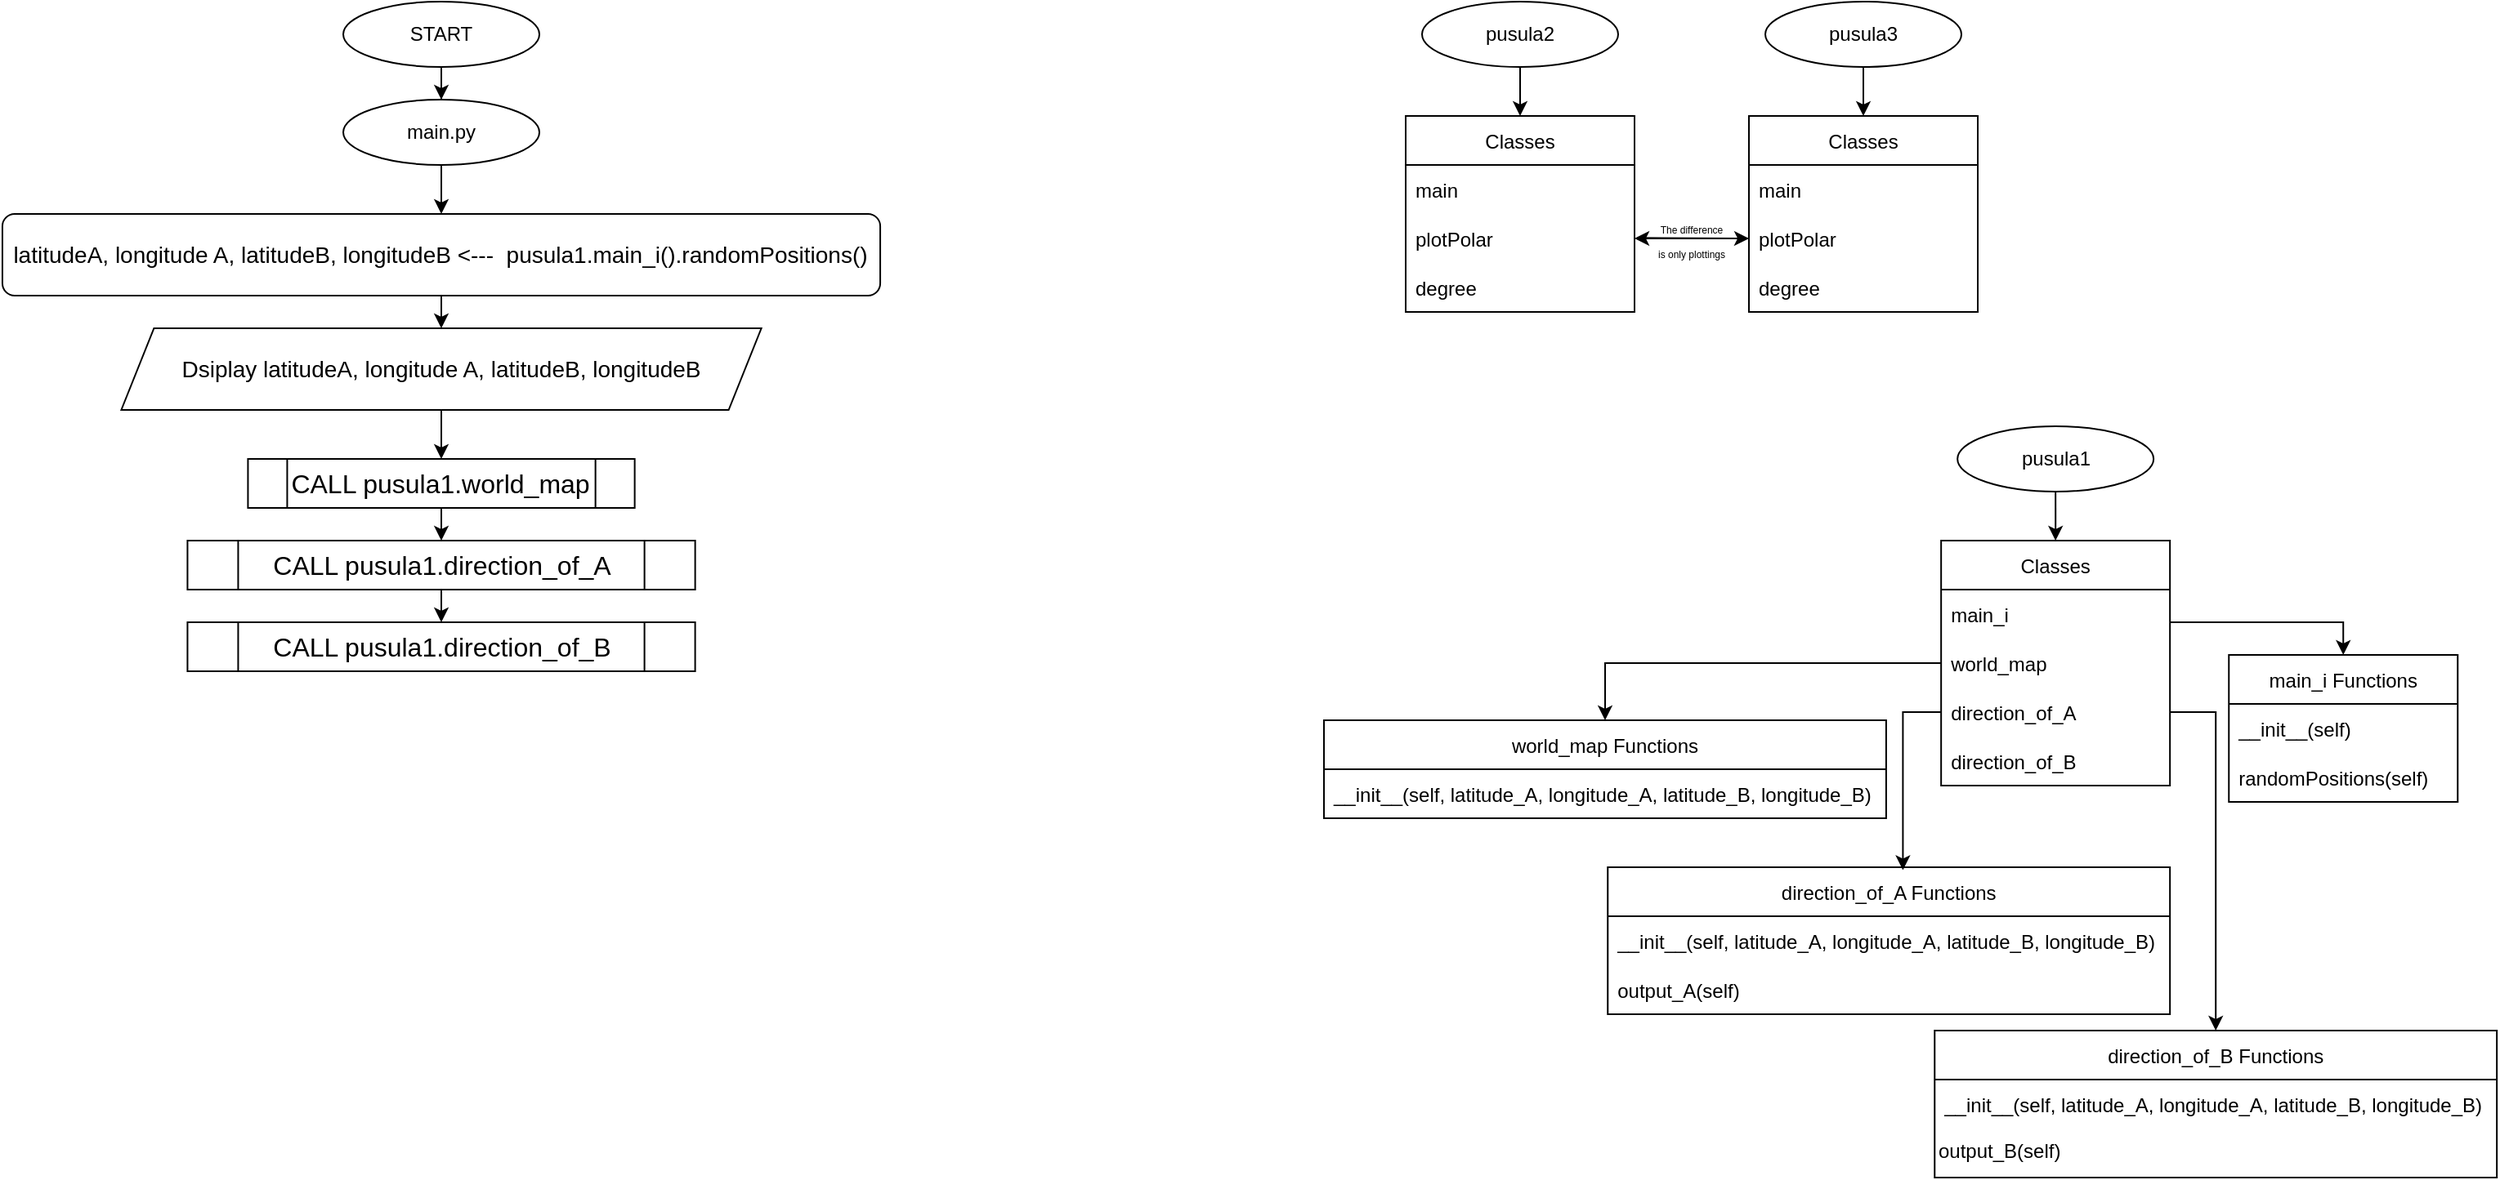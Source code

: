 <mxfile version="20.2.3" type="github">
  <diagram id="C5RBs43oDa-KdzZeNtuy" name="Page-1">
    <mxGraphModel dx="1304" dy="1698" grid="1" gridSize="10" guides="1" tooltips="1" connect="1" arrows="1" fold="1" page="1" pageScale="1" pageWidth="827" pageHeight="1169" math="0" shadow="0">
      <root>
        <mxCell id="WIyWlLk6GJQsqaUBKTNV-0" />
        <mxCell id="WIyWlLk6GJQsqaUBKTNV-1" parent="WIyWlLk6GJQsqaUBKTNV-0" />
        <mxCell id="wZddlOsyN2LUeJkW2pRp-1" value="" style="edgeStyle=orthogonalEdgeStyle;rounded=0;orthogonalLoop=1;jettySize=auto;html=1;" parent="WIyWlLk6GJQsqaUBKTNV-1" source="AeTwbxAiObhPmluBBlwX-1" target="wZddlOsyN2LUeJkW2pRp-0" edge="1">
          <mxGeometry relative="1" as="geometry" />
        </mxCell>
        <mxCell id="AeTwbxAiObhPmluBBlwX-1" value="START" style="ellipse;whiteSpace=wrap;html=1;" parent="WIyWlLk6GJQsqaUBKTNV-1" vertex="1">
          <mxGeometry x="260" y="-1130" width="120" height="40" as="geometry" />
        </mxCell>
        <mxCell id="rMCXrDLgHgrbG4AjGL6f-34" value="" style="edgeStyle=none;rounded=0;orthogonalLoop=1;jettySize=auto;html=1;fontSize=14;" edge="1" parent="WIyWlLk6GJQsqaUBKTNV-1" source="wZddlOsyN2LUeJkW2pRp-0" target="wZddlOsyN2LUeJkW2pRp-2">
          <mxGeometry relative="1" as="geometry" />
        </mxCell>
        <mxCell id="wZddlOsyN2LUeJkW2pRp-0" value="main.py" style="ellipse;whiteSpace=wrap;html=1;" parent="WIyWlLk6GJQsqaUBKTNV-1" vertex="1">
          <mxGeometry x="260" y="-1070" width="120" height="40" as="geometry" />
        </mxCell>
        <mxCell id="rMCXrDLgHgrbG4AjGL6f-24" value="" style="edgeStyle=none;rounded=0;orthogonalLoop=1;jettySize=auto;html=1;fontSize=6;" edge="1" parent="WIyWlLk6GJQsqaUBKTNV-1" source="wZddlOsyN2LUeJkW2pRp-2" target="rMCXrDLgHgrbG4AjGL6f-23">
          <mxGeometry relative="1" as="geometry" />
        </mxCell>
        <mxCell id="wZddlOsyN2LUeJkW2pRp-2" value="&lt;font style=&quot;font-size: 14px;&quot;&gt;latitudeA, longitude A, latitudeB, longitudeB&amp;nbsp;&lt;font style=&quot;&quot;&gt;&amp;lt;&lt;/font&gt;&lt;font style=&quot;&quot;&gt;---&lt;/font&gt;&amp;nbsp;&amp;nbsp;&lt;span style=&quot;background-color: rgb(255, 255, 255);&quot;&gt;pusula1.main_i().randomPositions()&lt;/span&gt;&lt;/font&gt;" style="rounded=1;whiteSpace=wrap;html=1;fontSize=12;glass=0;strokeWidth=1;shadow=0;" parent="WIyWlLk6GJQsqaUBKTNV-1" vertex="1">
          <mxGeometry x="51.47" y="-1000" width="537.06" height="50" as="geometry" />
        </mxCell>
        <mxCell id="wZddlOsyN2LUeJkW2pRp-4" value="" style="edgeStyle=orthogonalEdgeStyle;rounded=0;orthogonalLoop=1;jettySize=auto;html=1;entryX=0.5;entryY=0;entryDx=0;entryDy=0;" parent="WIyWlLk6GJQsqaUBKTNV-1" source="wZddlOsyN2LUeJkW2pRp-5" target="wZddlOsyN2LUeJkW2pRp-19" edge="1">
          <mxGeometry relative="1" as="geometry">
            <mxPoint x="1307.58" y="-804.5" as="targetPoint" />
          </mxGeometry>
        </mxCell>
        <mxCell id="wZddlOsyN2LUeJkW2pRp-5" value="pusula1" style="ellipse;whiteSpace=wrap;html=1;" parent="WIyWlLk6GJQsqaUBKTNV-1" vertex="1">
          <mxGeometry x="1247.58" y="-870" width="120" height="40" as="geometry" />
        </mxCell>
        <mxCell id="wZddlOsyN2LUeJkW2pRp-19" value="Classes" style="swimlane;fontStyle=0;childLayout=stackLayout;horizontal=1;startSize=30;horizontalStack=0;resizeParent=1;resizeParentMax=0;resizeLast=0;collapsible=1;marginBottom=0;labelBackgroundColor=#FFFFFF;fontFamily=Helvetica;fontColor=#000000;" parent="WIyWlLk6GJQsqaUBKTNV-1" vertex="1">
          <mxGeometry x="1237.58" y="-800" width="140" height="150" as="geometry" />
        </mxCell>
        <mxCell id="wZddlOsyN2LUeJkW2pRp-20" value="main_i" style="text;strokeColor=none;fillColor=none;align=left;verticalAlign=middle;spacingLeft=4;spacingRight=4;overflow=hidden;points=[[0,0.5],[1,0.5]];portConstraint=eastwest;rotatable=0;labelBackgroundColor=#FFFFFF;fontFamily=Helvetica;fontColor=#000000;" parent="wZddlOsyN2LUeJkW2pRp-19" vertex="1">
          <mxGeometry y="30" width="140" height="30" as="geometry" />
        </mxCell>
        <mxCell id="wZddlOsyN2LUeJkW2pRp-21" value="world_map" style="text;strokeColor=none;fillColor=none;align=left;verticalAlign=middle;spacingLeft=4;spacingRight=4;overflow=hidden;points=[[0,0.5],[1,0.5]];portConstraint=eastwest;rotatable=0;labelBackgroundColor=#FFFFFF;fontFamily=Helvetica;fontColor=#000000;" parent="wZddlOsyN2LUeJkW2pRp-19" vertex="1">
          <mxGeometry y="60" width="140" height="30" as="geometry" />
        </mxCell>
        <mxCell id="wZddlOsyN2LUeJkW2pRp-22" value="direction_of_A" style="text;strokeColor=none;fillColor=none;align=left;verticalAlign=middle;spacingLeft=4;spacingRight=4;overflow=hidden;points=[[0,0.5],[1,0.5]];portConstraint=eastwest;rotatable=0;labelBackgroundColor=#FFFFFF;fontFamily=Helvetica;fontColor=#000000;" parent="wZddlOsyN2LUeJkW2pRp-19" vertex="1">
          <mxGeometry y="90" width="140" height="30" as="geometry" />
        </mxCell>
        <mxCell id="wZddlOsyN2LUeJkW2pRp-23" value="direction_of_B" style="text;strokeColor=none;fillColor=none;align=left;verticalAlign=middle;spacingLeft=4;spacingRight=4;overflow=hidden;points=[[0,0.5],[1,0.5]];portConstraint=eastwest;rotatable=0;labelBackgroundColor=#FFFFFF;fontFamily=Helvetica;fontColor=#000000;" parent="wZddlOsyN2LUeJkW2pRp-19" vertex="1">
          <mxGeometry y="120" width="140" height="30" as="geometry" />
        </mxCell>
        <mxCell id="wZddlOsyN2LUeJkW2pRp-24" value="main_i Functions" style="swimlane;fontStyle=0;childLayout=stackLayout;horizontal=1;startSize=30;horizontalStack=0;resizeParent=1;resizeParentMax=0;resizeLast=0;collapsible=1;marginBottom=0;labelBackgroundColor=#FFFFFF;fontFamily=Helvetica;fontColor=#000000;" parent="WIyWlLk6GJQsqaUBKTNV-1" vertex="1">
          <mxGeometry x="1413.63" y="-730" width="140" height="90" as="geometry" />
        </mxCell>
        <mxCell id="wZddlOsyN2LUeJkW2pRp-25" value="__init__(self)" style="text;strokeColor=none;fillColor=none;align=left;verticalAlign=middle;spacingLeft=4;spacingRight=4;overflow=hidden;points=[[0,0.5],[1,0.5]];portConstraint=eastwest;rotatable=0;labelBackgroundColor=#FFFFFF;fontFamily=Helvetica;fontColor=#000000;" parent="wZddlOsyN2LUeJkW2pRp-24" vertex="1">
          <mxGeometry y="30" width="140" height="30" as="geometry" />
        </mxCell>
        <mxCell id="wZddlOsyN2LUeJkW2pRp-26" value="randomPositions(self)" style="text;strokeColor=none;fillColor=none;align=left;verticalAlign=middle;spacingLeft=4;spacingRight=4;overflow=hidden;points=[[0,0.5],[1,0.5]];portConstraint=eastwest;rotatable=0;labelBackgroundColor=#FFFFFF;fontFamily=Helvetica;fontColor=#000000;" parent="wZddlOsyN2LUeJkW2pRp-24" vertex="1">
          <mxGeometry y="60" width="140" height="30" as="geometry" />
        </mxCell>
        <mxCell id="wZddlOsyN2LUeJkW2pRp-28" style="edgeStyle=orthogonalEdgeStyle;rounded=0;orthogonalLoop=1;jettySize=auto;html=1;fontFamily=Helvetica;fontColor=#000000;entryX=0.5;entryY=0;entryDx=0;entryDy=0;" parent="WIyWlLk6GJQsqaUBKTNV-1" target="wZddlOsyN2LUeJkW2pRp-24" edge="1">
          <mxGeometry relative="1" as="geometry">
            <mxPoint x="1377.63" y="-750" as="sourcePoint" />
            <mxPoint x="1413.63" y="-750" as="targetPoint" />
            <Array as="points">
              <mxPoint x="1483.63" y="-750" />
            </Array>
          </mxGeometry>
        </mxCell>
        <mxCell id="wZddlOsyN2LUeJkW2pRp-29" value="world_map Functions" style="swimlane;fontStyle=0;childLayout=stackLayout;horizontal=1;startSize=30;horizontalStack=0;resizeParent=1;resizeParentMax=0;resizeLast=0;collapsible=1;marginBottom=0;labelBackgroundColor=#FFFFFF;fontFamily=Helvetica;fontColor=#000000;" parent="WIyWlLk6GJQsqaUBKTNV-1" vertex="1">
          <mxGeometry x="860" y="-690" width="343.95" height="60" as="geometry" />
        </mxCell>
        <mxCell id="wZddlOsyN2LUeJkW2pRp-30" value="__init__(self, latitude_A, longitude_A, latitude_B, longitude_B)" style="text;strokeColor=none;fillColor=none;align=left;verticalAlign=middle;spacingLeft=4;spacingRight=4;overflow=hidden;points=[[0,0.5],[1,0.5]];portConstraint=eastwest;rotatable=0;labelBackgroundColor=#FFFFFF;fontFamily=Helvetica;fontColor=#000000;" parent="wZddlOsyN2LUeJkW2pRp-29" vertex="1">
          <mxGeometry y="30" width="343.95" height="30" as="geometry" />
        </mxCell>
        <mxCell id="wZddlOsyN2LUeJkW2pRp-32" value="" style="edgeStyle=orthogonalEdgeStyle;rounded=0;orthogonalLoop=1;jettySize=auto;html=1;fontFamily=Helvetica;fontColor=#000000;" parent="WIyWlLk6GJQsqaUBKTNV-1" source="wZddlOsyN2LUeJkW2pRp-21" target="wZddlOsyN2LUeJkW2pRp-29" edge="1">
          <mxGeometry relative="1" as="geometry" />
        </mxCell>
        <mxCell id="wZddlOsyN2LUeJkW2pRp-34" value="direction_of_A Functions" style="swimlane;fontStyle=0;childLayout=stackLayout;horizontal=1;startSize=30;horizontalStack=0;resizeParent=1;resizeParentMax=0;resizeLast=0;collapsible=1;marginBottom=0;labelBackgroundColor=#FFFFFF;fontFamily=Helvetica;fontColor=#000000;" parent="WIyWlLk6GJQsqaUBKTNV-1" vertex="1">
          <mxGeometry x="1033.63" y="-600" width="343.95" height="90" as="geometry" />
        </mxCell>
        <mxCell id="wZddlOsyN2LUeJkW2pRp-35" value="__init__(self, latitude_A, longitude_A, latitude_B, longitude_B)" style="text;strokeColor=none;fillColor=none;align=left;verticalAlign=middle;spacingLeft=4;spacingRight=4;overflow=hidden;points=[[0,0.5],[1,0.5]];portConstraint=eastwest;rotatable=0;labelBackgroundColor=#FFFFFF;fontFamily=Helvetica;fontColor=#000000;" parent="wZddlOsyN2LUeJkW2pRp-34" vertex="1">
          <mxGeometry y="30" width="343.95" height="30" as="geometry" />
        </mxCell>
        <mxCell id="rMCXrDLgHgrbG4AjGL6f-0" value="output_A(self)" style="text;strokeColor=none;fillColor=none;align=left;verticalAlign=middle;spacingLeft=4;spacingRight=4;overflow=hidden;points=[[0,0.5],[1,0.5]];portConstraint=eastwest;rotatable=0;labelBackgroundColor=#FFFFFF;fontFamily=Helvetica;fontColor=#000000;" vertex="1" parent="wZddlOsyN2LUeJkW2pRp-34">
          <mxGeometry y="60" width="343.95" height="30" as="geometry" />
        </mxCell>
        <mxCell id="wZddlOsyN2LUeJkW2pRp-36" style="edgeStyle=orthogonalEdgeStyle;rounded=0;orthogonalLoop=1;jettySize=auto;html=1;exitX=0;exitY=0.5;exitDx=0;exitDy=0;fontFamily=Helvetica;fontColor=#000000;entryX=0.525;entryY=0.019;entryDx=0;entryDy=0;entryPerimeter=0;" parent="WIyWlLk6GJQsqaUBKTNV-1" source="wZddlOsyN2LUeJkW2pRp-22" target="wZddlOsyN2LUeJkW2pRp-34" edge="1">
          <mxGeometry relative="1" as="geometry">
            <mxPoint x="1213.63" y="-610" as="targetPoint" />
          </mxGeometry>
        </mxCell>
        <mxCell id="wZddlOsyN2LUeJkW2pRp-37" style="edgeStyle=orthogonalEdgeStyle;rounded=0;orthogonalLoop=1;jettySize=auto;html=1;exitX=1;exitY=0.5;exitDx=0;exitDy=0;fontFamily=Helvetica;fontColor=#000000;entryX=0.5;entryY=0;entryDx=0;entryDy=0;" parent="WIyWlLk6GJQsqaUBKTNV-1" source="wZddlOsyN2LUeJkW2pRp-22" target="wZddlOsyN2LUeJkW2pRp-38" edge="1">
          <mxGeometry relative="1" as="geometry">
            <mxPoint x="1403.63" y="-470" as="targetPoint" />
            <Array as="points">
              <mxPoint x="1405.63" y="-695" />
            </Array>
          </mxGeometry>
        </mxCell>
        <mxCell id="wZddlOsyN2LUeJkW2pRp-38" value="direction_of_B Functions" style="swimlane;fontStyle=0;childLayout=stackLayout;horizontal=1;startSize=30;horizontalStack=0;resizeParent=1;resizeParentMax=0;resizeLast=0;collapsible=1;marginBottom=0;labelBackgroundColor=#FFFFFF;fontFamily=Helvetica;fontColor=#000000;" parent="WIyWlLk6GJQsqaUBKTNV-1" vertex="1">
          <mxGeometry x="1233.63" y="-500" width="343.95" height="90" as="geometry" />
        </mxCell>
        <mxCell id="wZddlOsyN2LUeJkW2pRp-39" value="__init__(self, latitude_A, longitude_A, latitude_B, longitude_B)" style="text;strokeColor=none;fillColor=none;align=left;verticalAlign=middle;spacingLeft=4;spacingRight=4;overflow=hidden;points=[[0,0.5],[1,0.5]];portConstraint=eastwest;rotatable=0;labelBackgroundColor=#FFFFFF;fontFamily=Helvetica;fontColor=#000000;" parent="wZddlOsyN2LUeJkW2pRp-38" vertex="1">
          <mxGeometry y="30" width="343.95" height="30" as="geometry" />
        </mxCell>
        <mxCell id="rMCXrDLgHgrbG4AjGL6f-1" value="&lt;span style=&quot;color: rgb(0, 0, 0); font-family: Helvetica; font-size: 12px; font-style: normal; font-variant-ligatures: normal; font-variant-caps: normal; font-weight: 400; letter-spacing: normal; orphans: 2; text-align: left; text-indent: 0px; text-transform: none; widows: 2; word-spacing: 0px; -webkit-text-stroke-width: 0px; background-color: rgb(255, 255, 255); text-decoration-thickness: initial; text-decoration-style: initial; text-decoration-color: initial; float: none; display: inline !important;&quot;&gt;output_B(self)&lt;/span&gt;" style="text;whiteSpace=wrap;html=1;" vertex="1" parent="wZddlOsyN2LUeJkW2pRp-38">
          <mxGeometry y="60" width="343.95" height="30" as="geometry" />
        </mxCell>
        <mxCell id="rMCXrDLgHgrbG4AjGL6f-2" value="" style="edgeStyle=orthogonalEdgeStyle;rounded=0;orthogonalLoop=1;jettySize=auto;html=1;entryX=0.5;entryY=0;entryDx=0;entryDy=0;" edge="1" parent="WIyWlLk6GJQsqaUBKTNV-1" source="rMCXrDLgHgrbG4AjGL6f-3" target="rMCXrDLgHgrbG4AjGL6f-4">
          <mxGeometry relative="1" as="geometry">
            <mxPoint x="980.0" y="-1064.5" as="targetPoint" />
          </mxGeometry>
        </mxCell>
        <mxCell id="rMCXrDLgHgrbG4AjGL6f-3" value="pusula2" style="ellipse;whiteSpace=wrap;html=1;" vertex="1" parent="WIyWlLk6GJQsqaUBKTNV-1">
          <mxGeometry x="920.0" y="-1130" width="120" height="40" as="geometry" />
        </mxCell>
        <mxCell id="rMCXrDLgHgrbG4AjGL6f-4" value="Classes" style="swimlane;fontStyle=0;childLayout=stackLayout;horizontal=1;startSize=30;horizontalStack=0;resizeParent=1;resizeParentMax=0;resizeLast=0;collapsible=1;marginBottom=0;labelBackgroundColor=#FFFFFF;fontFamily=Helvetica;fontColor=#000000;" vertex="1" parent="WIyWlLk6GJQsqaUBKTNV-1">
          <mxGeometry x="910.0" y="-1060" width="140" height="120" as="geometry" />
        </mxCell>
        <mxCell id="rMCXrDLgHgrbG4AjGL6f-5" value="main" style="text;strokeColor=none;fillColor=none;align=left;verticalAlign=middle;spacingLeft=4;spacingRight=4;overflow=hidden;points=[[0,0.5],[1,0.5]];portConstraint=eastwest;rotatable=0;labelBackgroundColor=#FFFFFF;fontFamily=Helvetica;fontColor=#000000;" vertex="1" parent="rMCXrDLgHgrbG4AjGL6f-4">
          <mxGeometry y="30" width="140" height="30" as="geometry" />
        </mxCell>
        <mxCell id="rMCXrDLgHgrbG4AjGL6f-6" value="plotPolar" style="text;strokeColor=none;fillColor=none;align=left;verticalAlign=middle;spacingLeft=4;spacingRight=4;overflow=hidden;points=[[0,0.5],[1,0.5]];portConstraint=eastwest;rotatable=0;labelBackgroundColor=#FFFFFF;fontFamily=Helvetica;fontColor=#000000;" vertex="1" parent="rMCXrDLgHgrbG4AjGL6f-4">
          <mxGeometry y="60" width="140" height="30" as="geometry" />
        </mxCell>
        <mxCell id="rMCXrDLgHgrbG4AjGL6f-7" value="degree" style="text;strokeColor=none;fillColor=none;align=left;verticalAlign=middle;spacingLeft=4;spacingRight=4;overflow=hidden;points=[[0,0.5],[1,0.5]];portConstraint=eastwest;rotatable=0;labelBackgroundColor=#FFFFFF;fontFamily=Helvetica;fontColor=#000000;" vertex="1" parent="rMCXrDLgHgrbG4AjGL6f-4">
          <mxGeometry y="90" width="140" height="30" as="geometry" />
        </mxCell>
        <mxCell id="rMCXrDLgHgrbG4AjGL6f-10" value="" style="edgeStyle=orthogonalEdgeStyle;rounded=0;orthogonalLoop=1;jettySize=auto;html=1;entryX=0.5;entryY=0;entryDx=0;entryDy=0;" edge="1" parent="WIyWlLk6GJQsqaUBKTNV-1" source="rMCXrDLgHgrbG4AjGL6f-11" target="rMCXrDLgHgrbG4AjGL6f-12">
          <mxGeometry relative="1" as="geometry">
            <mxPoint x="1190" y="-1064.5" as="targetPoint" />
          </mxGeometry>
        </mxCell>
        <mxCell id="rMCXrDLgHgrbG4AjGL6f-11" value="pusula3" style="ellipse;whiteSpace=wrap;html=1;" vertex="1" parent="WIyWlLk6GJQsqaUBKTNV-1">
          <mxGeometry x="1130" y="-1130" width="120" height="40" as="geometry" />
        </mxCell>
        <mxCell id="rMCXrDLgHgrbG4AjGL6f-12" value="Classes" style="swimlane;fontStyle=0;childLayout=stackLayout;horizontal=1;startSize=30;horizontalStack=0;resizeParent=1;resizeParentMax=0;resizeLast=0;collapsible=1;marginBottom=0;labelBackgroundColor=#FFFFFF;fontFamily=Helvetica;fontColor=#000000;" vertex="1" parent="WIyWlLk6GJQsqaUBKTNV-1">
          <mxGeometry x="1120" y="-1060" width="140" height="120" as="geometry" />
        </mxCell>
        <mxCell id="rMCXrDLgHgrbG4AjGL6f-13" value="main" style="text;strokeColor=none;fillColor=none;align=left;verticalAlign=middle;spacingLeft=4;spacingRight=4;overflow=hidden;points=[[0,0.5],[1,0.5]];portConstraint=eastwest;rotatable=0;labelBackgroundColor=#FFFFFF;fontFamily=Helvetica;fontColor=#000000;" vertex="1" parent="rMCXrDLgHgrbG4AjGL6f-12">
          <mxGeometry y="30" width="140" height="30" as="geometry" />
        </mxCell>
        <mxCell id="rMCXrDLgHgrbG4AjGL6f-14" value="plotPolar" style="text;strokeColor=none;fillColor=none;align=left;verticalAlign=middle;spacingLeft=4;spacingRight=4;overflow=hidden;points=[[0,0.5],[1,0.5]];portConstraint=eastwest;rotatable=0;labelBackgroundColor=#FFFFFF;fontFamily=Helvetica;fontColor=#000000;" vertex="1" parent="rMCXrDLgHgrbG4AjGL6f-12">
          <mxGeometry y="60" width="140" height="30" as="geometry" />
        </mxCell>
        <mxCell id="rMCXrDLgHgrbG4AjGL6f-15" value="degree" style="text;strokeColor=none;fillColor=none;align=left;verticalAlign=middle;spacingLeft=4;spacingRight=4;overflow=hidden;points=[[0,0.5],[1,0.5]];portConstraint=eastwest;rotatable=0;labelBackgroundColor=#FFFFFF;fontFamily=Helvetica;fontColor=#000000;" vertex="1" parent="rMCXrDLgHgrbG4AjGL6f-12">
          <mxGeometry y="90" width="140" height="30" as="geometry" />
        </mxCell>
        <mxCell id="rMCXrDLgHgrbG4AjGL6f-18" value="" style="edgeStyle=none;rounded=0;orthogonalLoop=1;jettySize=auto;html=1;" edge="1" parent="WIyWlLk6GJQsqaUBKTNV-1" source="rMCXrDLgHgrbG4AjGL6f-14">
          <mxGeometry relative="1" as="geometry">
            <mxPoint x="1050" y="-985" as="targetPoint" />
          </mxGeometry>
        </mxCell>
        <mxCell id="rMCXrDLgHgrbG4AjGL6f-19" value="" style="edgeStyle=none;rounded=0;orthogonalLoop=1;jettySize=auto;html=1;exitX=1.014;exitY=0.487;exitDx=0;exitDy=0;entryX=0;entryY=0.5;entryDx=0;entryDy=0;startArrow=none;exitPerimeter=0;" edge="1" parent="WIyWlLk6GJQsqaUBKTNV-1" source="rMCXrDLgHgrbG4AjGL6f-6" target="rMCXrDLgHgrbG4AjGL6f-14">
          <mxGeometry relative="1" as="geometry" />
        </mxCell>
        <mxCell id="rMCXrDLgHgrbG4AjGL6f-20" value="&lt;font style=&quot;font-size: 6px;&quot;&gt;The difference&lt;br&gt;is only plottings&lt;br&gt;&lt;/font&gt;" style="text;html=1;strokeColor=none;fillColor=none;align=center;verticalAlign=middle;whiteSpace=wrap;rounded=0;" vertex="1" parent="WIyWlLk6GJQsqaUBKTNV-1">
          <mxGeometry x="1050" y="-1000" width="70" height="30" as="geometry" />
        </mxCell>
        <mxCell id="rMCXrDLgHgrbG4AjGL6f-26" value="" style="edgeStyle=none;rounded=0;orthogonalLoop=1;jettySize=auto;html=1;fontSize=6;" edge="1" parent="WIyWlLk6GJQsqaUBKTNV-1" source="rMCXrDLgHgrbG4AjGL6f-23" target="rMCXrDLgHgrbG4AjGL6f-25">
          <mxGeometry relative="1" as="geometry" />
        </mxCell>
        <mxCell id="rMCXrDLgHgrbG4AjGL6f-23" value="&lt;font style=&quot;font-size: 14px;&quot;&gt;Dsiplay latitudeA, longitude A, latitudeB, longitudeB&lt;/font&gt;" style="shape=parallelogram;perimeter=parallelogramPerimeter;whiteSpace=wrap;html=1;fixedSize=1;" vertex="1" parent="WIyWlLk6GJQsqaUBKTNV-1">
          <mxGeometry x="124.2" y="-930" width="391.59" height="50" as="geometry" />
        </mxCell>
        <mxCell id="rMCXrDLgHgrbG4AjGL6f-28" value="" style="edgeStyle=none;rounded=0;orthogonalLoop=1;jettySize=auto;html=1;fontSize=14;" edge="1" parent="WIyWlLk6GJQsqaUBKTNV-1" source="rMCXrDLgHgrbG4AjGL6f-25" target="rMCXrDLgHgrbG4AjGL6f-27">
          <mxGeometry relative="1" as="geometry" />
        </mxCell>
        <mxCell id="rMCXrDLgHgrbG4AjGL6f-25" value="&lt;font size=&quot;3&quot;&gt;CALL pusula1.world_map&lt;/font&gt;" style="shape=process;whiteSpace=wrap;html=1;backgroundOutline=1;fontSize=6;" vertex="1" parent="WIyWlLk6GJQsqaUBKTNV-1">
          <mxGeometry x="201.71" y="-850" width="236.6" height="30" as="geometry" />
        </mxCell>
        <mxCell id="rMCXrDLgHgrbG4AjGL6f-33" value="" style="edgeStyle=none;rounded=0;orthogonalLoop=1;jettySize=auto;html=1;fontSize=14;" edge="1" parent="WIyWlLk6GJQsqaUBKTNV-1" source="rMCXrDLgHgrbG4AjGL6f-27" target="rMCXrDLgHgrbG4AjGL6f-32">
          <mxGeometry relative="1" as="geometry" />
        </mxCell>
        <mxCell id="rMCXrDLgHgrbG4AjGL6f-27" value="&lt;font size=&quot;3&quot;&gt;CALL pusula1.direction_of_A&lt;/font&gt;" style="shape=process;whiteSpace=wrap;html=1;backgroundOutline=1;fontSize=6;" vertex="1" parent="WIyWlLk6GJQsqaUBKTNV-1">
          <mxGeometry x="164.71" y="-800" width="310.59" height="30" as="geometry" />
        </mxCell>
        <mxCell id="rMCXrDLgHgrbG4AjGL6f-32" value="&lt;font size=&quot;3&quot;&gt;CALL pusula1.direction_of_B&lt;/font&gt;" style="shape=process;whiteSpace=wrap;html=1;backgroundOutline=1;fontSize=6;" vertex="1" parent="WIyWlLk6GJQsqaUBKTNV-1">
          <mxGeometry x="164.71" y="-750" width="310.58" height="30" as="geometry" />
        </mxCell>
      </root>
    </mxGraphModel>
  </diagram>
</mxfile>
